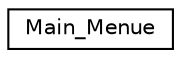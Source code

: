 digraph "Grafische Darstellung der Klassenhierarchie"
{
  edge [fontname="Helvetica",fontsize="10",labelfontname="Helvetica",labelfontsize="10"];
  node [fontname="Helvetica",fontsize="10",shape=record];
  rankdir="LR";
  Node1 [label="Main_Menue",height=0.2,width=0.4,color="black", fillcolor="white", style="filled",URL="$class_main___menue.html"];
}
